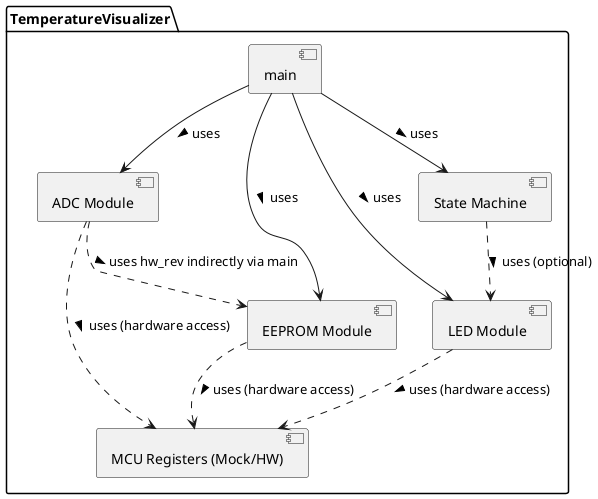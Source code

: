 @startuml
skinparam componentStyle uml2

package "TemperatureVisualizer" {

  [main] as MainApp

  component adc as "ADC Module"
  component eeprom as "EEPROM Module"
  component led as "LED Module"
  component statemachine as "State Machine"
  component mcu_registers as "MCU Registers (Mock/HW)"

  ' --- Abhängigkeiten basierend auf main.c ---
  MainApp --> adc : uses >
  MainApp --> eeprom : uses >
  MainApp --> led : uses >
  MainApp --> statemachine : uses >

  ' --- Angenommene Abhängigkeiten (da Implementierung fehlt) ---
  ' ADC, EEPROM und LED benötigen wahrscheinlich Zugriff auf MCU-Register
  adc ..> mcu_registers : uses (hardware access) >
  eeprom ..> mcu_registers : uses (hardware access) >
  led ..> mcu_registers : uses (hardware access) >

  ' Die State Machine könnte die LEDs steuern
  statemachine ..> led : uses (optional) >

  ' ADC Initialisierung benötigt den HW-Rev vom EEPROM (über main vermittelt)
  ' main liest EEPROM und gibt Info an adc_init weiter
  ' Dieser Pfeil zeigt die konzeptionelle Abhängigkeit der ADC-Logik von der HW-Rev
   adc ..> eeprom : uses hw_rev indirectly via main >

}

@enduml